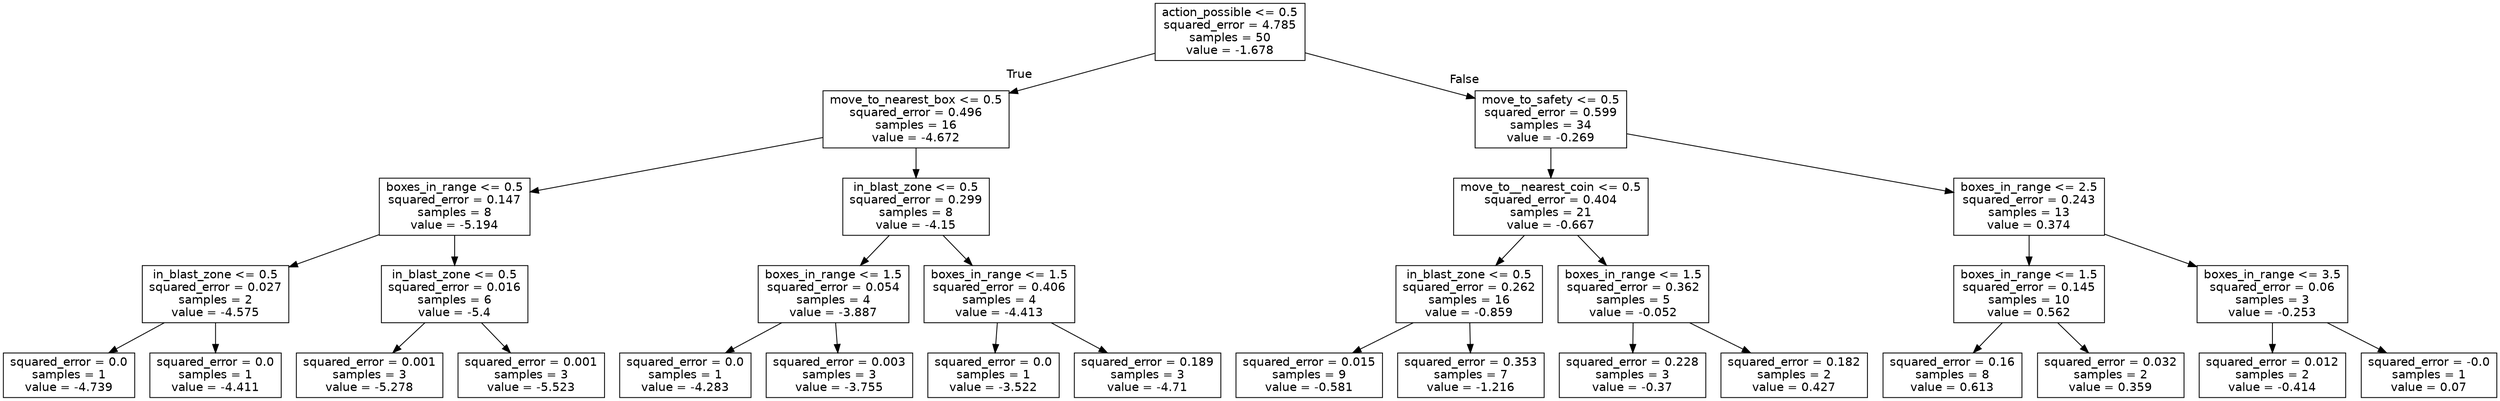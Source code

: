 digraph Tree {
node [shape=box, fontname="helvetica"] ;
edge [fontname="helvetica"] ;
0 [label="action_possible <= 0.5\nsquared_error = 4.785\nsamples = 50\nvalue = -1.678"] ;
1 [label="move_to_nearest_box <= 0.5\nsquared_error = 0.496\nsamples = 16\nvalue = -4.672"] ;
0 -> 1 [labeldistance=2.5, labelangle=45, headlabel="True"] ;
2 [label="boxes_in_range <= 0.5\nsquared_error = 0.147\nsamples = 8\nvalue = -5.194"] ;
1 -> 2 ;
3 [label="in_blast_zone <= 0.5\nsquared_error = 0.027\nsamples = 2\nvalue = -4.575"] ;
2 -> 3 ;
4 [label="squared_error = 0.0\nsamples = 1\nvalue = -4.739"] ;
3 -> 4 ;
5 [label="squared_error = 0.0\nsamples = 1\nvalue = -4.411"] ;
3 -> 5 ;
6 [label="in_blast_zone <= 0.5\nsquared_error = 0.016\nsamples = 6\nvalue = -5.4"] ;
2 -> 6 ;
7 [label="squared_error = 0.001\nsamples = 3\nvalue = -5.278"] ;
6 -> 7 ;
8 [label="squared_error = 0.001\nsamples = 3\nvalue = -5.523"] ;
6 -> 8 ;
9 [label="in_blast_zone <= 0.5\nsquared_error = 0.299\nsamples = 8\nvalue = -4.15"] ;
1 -> 9 ;
10 [label="boxes_in_range <= 1.5\nsquared_error = 0.054\nsamples = 4\nvalue = -3.887"] ;
9 -> 10 ;
11 [label="squared_error = 0.0\nsamples = 1\nvalue = -4.283"] ;
10 -> 11 ;
12 [label="squared_error = 0.003\nsamples = 3\nvalue = -3.755"] ;
10 -> 12 ;
13 [label="boxes_in_range <= 1.5\nsquared_error = 0.406\nsamples = 4\nvalue = -4.413"] ;
9 -> 13 ;
14 [label="squared_error = 0.0\nsamples = 1\nvalue = -3.522"] ;
13 -> 14 ;
15 [label="squared_error = 0.189\nsamples = 3\nvalue = -4.71"] ;
13 -> 15 ;
16 [label="move_to_safety <= 0.5\nsquared_error = 0.599\nsamples = 34\nvalue = -0.269"] ;
0 -> 16 [labeldistance=2.5, labelangle=-45, headlabel="False"] ;
17 [label="move_to__nearest_coin <= 0.5\nsquared_error = 0.404\nsamples = 21\nvalue = -0.667"] ;
16 -> 17 ;
18 [label="in_blast_zone <= 0.5\nsquared_error = 0.262\nsamples = 16\nvalue = -0.859"] ;
17 -> 18 ;
19 [label="squared_error = 0.015\nsamples = 9\nvalue = -0.581"] ;
18 -> 19 ;
20 [label="squared_error = 0.353\nsamples = 7\nvalue = -1.216"] ;
18 -> 20 ;
21 [label="boxes_in_range <= 1.5\nsquared_error = 0.362\nsamples = 5\nvalue = -0.052"] ;
17 -> 21 ;
22 [label="squared_error = 0.228\nsamples = 3\nvalue = -0.37"] ;
21 -> 22 ;
23 [label="squared_error = 0.182\nsamples = 2\nvalue = 0.427"] ;
21 -> 23 ;
24 [label="boxes_in_range <= 2.5\nsquared_error = 0.243\nsamples = 13\nvalue = 0.374"] ;
16 -> 24 ;
25 [label="boxes_in_range <= 1.5\nsquared_error = 0.145\nsamples = 10\nvalue = 0.562"] ;
24 -> 25 ;
26 [label="squared_error = 0.16\nsamples = 8\nvalue = 0.613"] ;
25 -> 26 ;
27 [label="squared_error = 0.032\nsamples = 2\nvalue = 0.359"] ;
25 -> 27 ;
28 [label="boxes_in_range <= 3.5\nsquared_error = 0.06\nsamples = 3\nvalue = -0.253"] ;
24 -> 28 ;
29 [label="squared_error = 0.012\nsamples = 2\nvalue = -0.414"] ;
28 -> 29 ;
30 [label="squared_error = -0.0\nsamples = 1\nvalue = 0.07"] ;
28 -> 30 ;
}